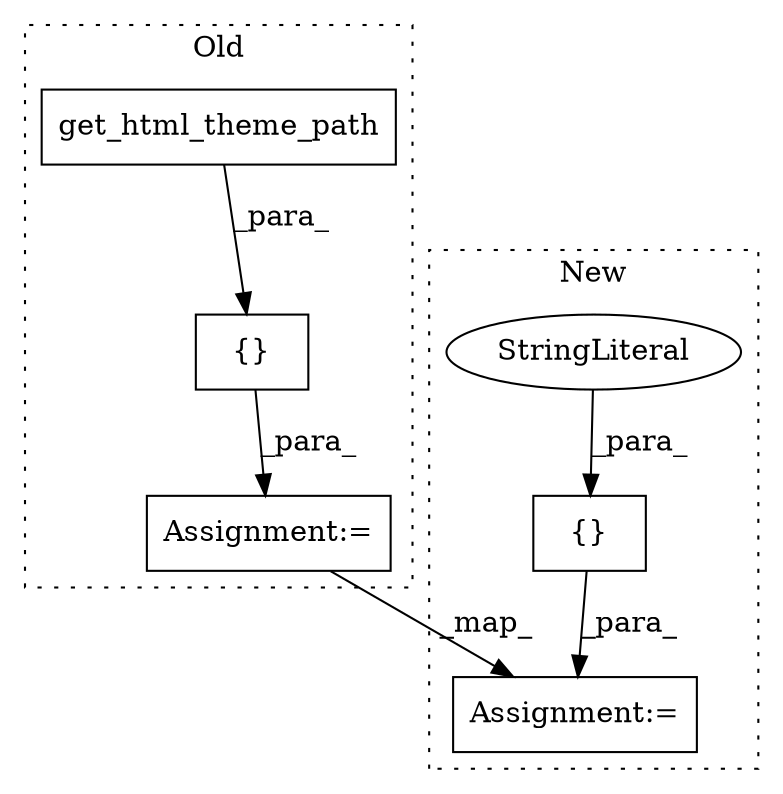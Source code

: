 digraph G {
subgraph cluster0 {
1 [label="get_html_theme_path" a="32" s="1549" l="21" shape="box"];
4 [label="{}" a="4" s="1531,1570" l="1,1" shape="box"];
6 [label="Assignment:=" a="7" s="1521" l="1" shape="box"];
label = "Old";
style="dotted";
}
subgraph cluster1 {
2 [label="{}" a="4" s="1924,1937" l="1,1" shape="box"];
3 [label="StringLiteral" a="45" s="1925" l="12" shape="ellipse"];
5 [label="Assignment:=" a="7" s="1911" l="1" shape="box"];
label = "New";
style="dotted";
}
1 -> 4 [label="_para_"];
2 -> 5 [label="_para_"];
3 -> 2 [label="_para_"];
4 -> 6 [label="_para_"];
6 -> 5 [label="_map_"];
}